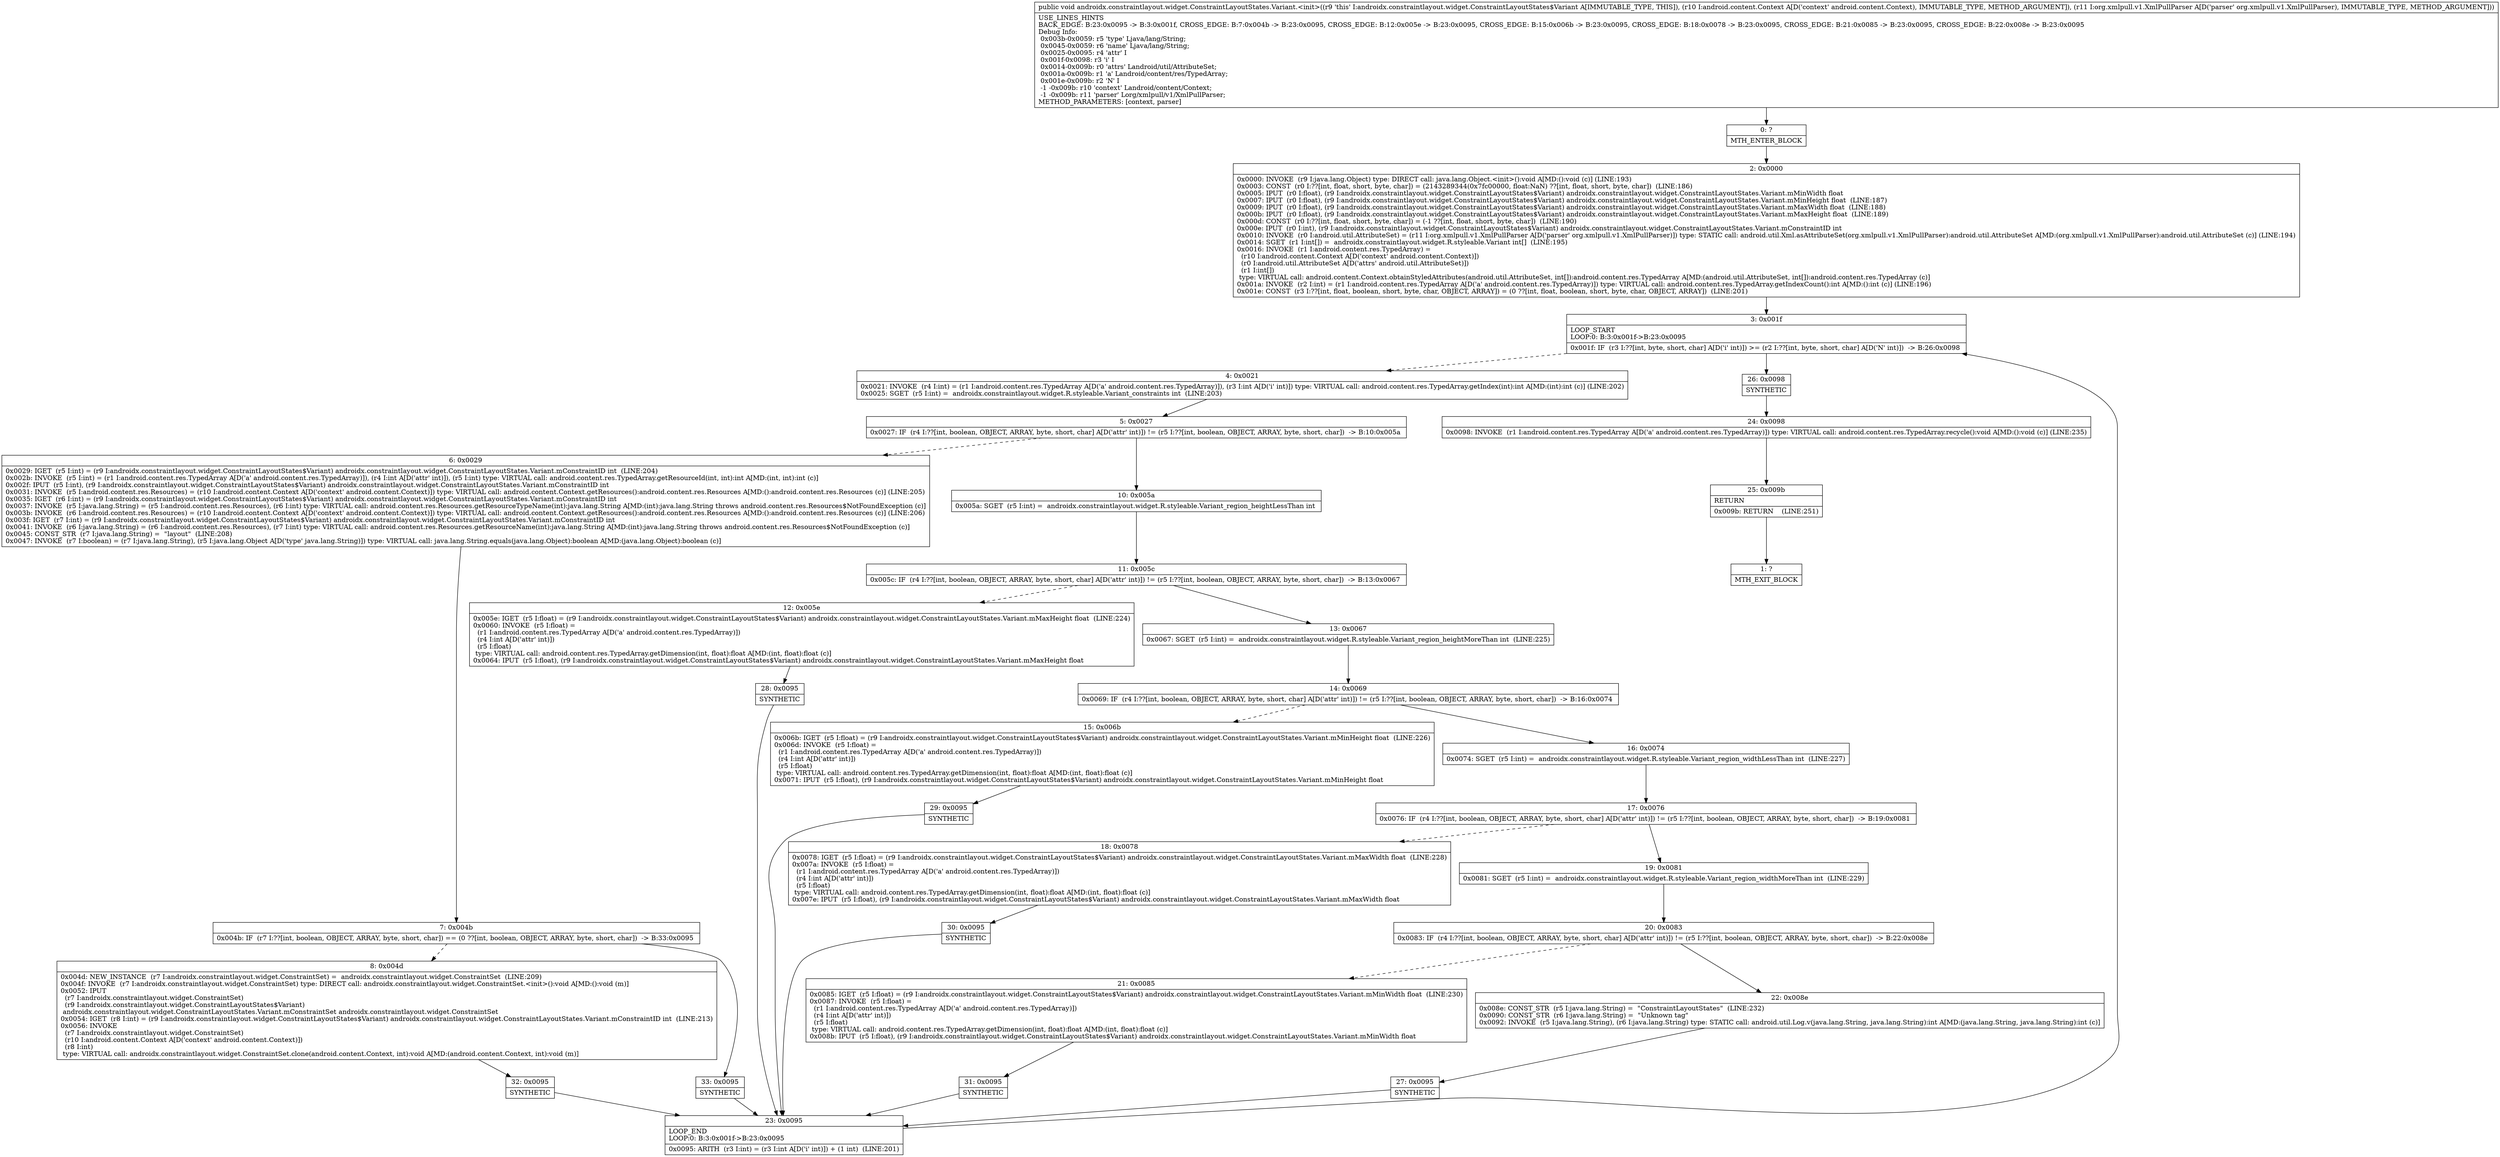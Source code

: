 digraph "CFG forandroidx.constraintlayout.widget.ConstraintLayoutStates.Variant.\<init\>(Landroid\/content\/Context;Lorg\/xmlpull\/v1\/XmlPullParser;)V" {
Node_0 [shape=record,label="{0\:\ ?|MTH_ENTER_BLOCK\l}"];
Node_2 [shape=record,label="{2\:\ 0x0000|0x0000: INVOKE  (r9 I:java.lang.Object) type: DIRECT call: java.lang.Object.\<init\>():void A[MD:():void (c)] (LINE:193)\l0x0003: CONST  (r0 I:??[int, float, short, byte, char]) = (2143289344(0x7fc00000, float:NaN) ??[int, float, short, byte, char])  (LINE:186)\l0x0005: IPUT  (r0 I:float), (r9 I:androidx.constraintlayout.widget.ConstraintLayoutStates$Variant) androidx.constraintlayout.widget.ConstraintLayoutStates.Variant.mMinWidth float \l0x0007: IPUT  (r0 I:float), (r9 I:androidx.constraintlayout.widget.ConstraintLayoutStates$Variant) androidx.constraintlayout.widget.ConstraintLayoutStates.Variant.mMinHeight float  (LINE:187)\l0x0009: IPUT  (r0 I:float), (r9 I:androidx.constraintlayout.widget.ConstraintLayoutStates$Variant) androidx.constraintlayout.widget.ConstraintLayoutStates.Variant.mMaxWidth float  (LINE:188)\l0x000b: IPUT  (r0 I:float), (r9 I:androidx.constraintlayout.widget.ConstraintLayoutStates$Variant) androidx.constraintlayout.widget.ConstraintLayoutStates.Variant.mMaxHeight float  (LINE:189)\l0x000d: CONST  (r0 I:??[int, float, short, byte, char]) = (\-1 ??[int, float, short, byte, char])  (LINE:190)\l0x000e: IPUT  (r0 I:int), (r9 I:androidx.constraintlayout.widget.ConstraintLayoutStates$Variant) androidx.constraintlayout.widget.ConstraintLayoutStates.Variant.mConstraintID int \l0x0010: INVOKE  (r0 I:android.util.AttributeSet) = (r11 I:org.xmlpull.v1.XmlPullParser A[D('parser' org.xmlpull.v1.XmlPullParser)]) type: STATIC call: android.util.Xml.asAttributeSet(org.xmlpull.v1.XmlPullParser):android.util.AttributeSet A[MD:(org.xmlpull.v1.XmlPullParser):android.util.AttributeSet (c)] (LINE:194)\l0x0014: SGET  (r1 I:int[]) =  androidx.constraintlayout.widget.R.styleable.Variant int[]  (LINE:195)\l0x0016: INVOKE  (r1 I:android.content.res.TypedArray) = \l  (r10 I:android.content.Context A[D('context' android.content.Context)])\l  (r0 I:android.util.AttributeSet A[D('attrs' android.util.AttributeSet)])\l  (r1 I:int[])\l type: VIRTUAL call: android.content.Context.obtainStyledAttributes(android.util.AttributeSet, int[]):android.content.res.TypedArray A[MD:(android.util.AttributeSet, int[]):android.content.res.TypedArray (c)]\l0x001a: INVOKE  (r2 I:int) = (r1 I:android.content.res.TypedArray A[D('a' android.content.res.TypedArray)]) type: VIRTUAL call: android.content.res.TypedArray.getIndexCount():int A[MD:():int (c)] (LINE:196)\l0x001e: CONST  (r3 I:??[int, float, boolean, short, byte, char, OBJECT, ARRAY]) = (0 ??[int, float, boolean, short, byte, char, OBJECT, ARRAY])  (LINE:201)\l}"];
Node_3 [shape=record,label="{3\:\ 0x001f|LOOP_START\lLOOP:0: B:3:0x001f\-\>B:23:0x0095\l|0x001f: IF  (r3 I:??[int, byte, short, char] A[D('i' int)]) \>= (r2 I:??[int, byte, short, char] A[D('N' int)])  \-\> B:26:0x0098 \l}"];
Node_4 [shape=record,label="{4\:\ 0x0021|0x0021: INVOKE  (r4 I:int) = (r1 I:android.content.res.TypedArray A[D('a' android.content.res.TypedArray)]), (r3 I:int A[D('i' int)]) type: VIRTUAL call: android.content.res.TypedArray.getIndex(int):int A[MD:(int):int (c)] (LINE:202)\l0x0025: SGET  (r5 I:int) =  androidx.constraintlayout.widget.R.styleable.Variant_constraints int  (LINE:203)\l}"];
Node_5 [shape=record,label="{5\:\ 0x0027|0x0027: IF  (r4 I:??[int, boolean, OBJECT, ARRAY, byte, short, char] A[D('attr' int)]) != (r5 I:??[int, boolean, OBJECT, ARRAY, byte, short, char])  \-\> B:10:0x005a \l}"];
Node_6 [shape=record,label="{6\:\ 0x0029|0x0029: IGET  (r5 I:int) = (r9 I:androidx.constraintlayout.widget.ConstraintLayoutStates$Variant) androidx.constraintlayout.widget.ConstraintLayoutStates.Variant.mConstraintID int  (LINE:204)\l0x002b: INVOKE  (r5 I:int) = (r1 I:android.content.res.TypedArray A[D('a' android.content.res.TypedArray)]), (r4 I:int A[D('attr' int)]), (r5 I:int) type: VIRTUAL call: android.content.res.TypedArray.getResourceId(int, int):int A[MD:(int, int):int (c)]\l0x002f: IPUT  (r5 I:int), (r9 I:androidx.constraintlayout.widget.ConstraintLayoutStates$Variant) androidx.constraintlayout.widget.ConstraintLayoutStates.Variant.mConstraintID int \l0x0031: INVOKE  (r5 I:android.content.res.Resources) = (r10 I:android.content.Context A[D('context' android.content.Context)]) type: VIRTUAL call: android.content.Context.getResources():android.content.res.Resources A[MD:():android.content.res.Resources (c)] (LINE:205)\l0x0035: IGET  (r6 I:int) = (r9 I:androidx.constraintlayout.widget.ConstraintLayoutStates$Variant) androidx.constraintlayout.widget.ConstraintLayoutStates.Variant.mConstraintID int \l0x0037: INVOKE  (r5 I:java.lang.String) = (r5 I:android.content.res.Resources), (r6 I:int) type: VIRTUAL call: android.content.res.Resources.getResourceTypeName(int):java.lang.String A[MD:(int):java.lang.String throws android.content.res.Resources$NotFoundException (c)]\l0x003b: INVOKE  (r6 I:android.content.res.Resources) = (r10 I:android.content.Context A[D('context' android.content.Context)]) type: VIRTUAL call: android.content.Context.getResources():android.content.res.Resources A[MD:():android.content.res.Resources (c)] (LINE:206)\l0x003f: IGET  (r7 I:int) = (r9 I:androidx.constraintlayout.widget.ConstraintLayoutStates$Variant) androidx.constraintlayout.widget.ConstraintLayoutStates.Variant.mConstraintID int \l0x0041: INVOKE  (r6 I:java.lang.String) = (r6 I:android.content.res.Resources), (r7 I:int) type: VIRTUAL call: android.content.res.Resources.getResourceName(int):java.lang.String A[MD:(int):java.lang.String throws android.content.res.Resources$NotFoundException (c)]\l0x0045: CONST_STR  (r7 I:java.lang.String) =  \"layout\"  (LINE:208)\l0x0047: INVOKE  (r7 I:boolean) = (r7 I:java.lang.String), (r5 I:java.lang.Object A[D('type' java.lang.String)]) type: VIRTUAL call: java.lang.String.equals(java.lang.Object):boolean A[MD:(java.lang.Object):boolean (c)]\l}"];
Node_7 [shape=record,label="{7\:\ 0x004b|0x004b: IF  (r7 I:??[int, boolean, OBJECT, ARRAY, byte, short, char]) == (0 ??[int, boolean, OBJECT, ARRAY, byte, short, char])  \-\> B:33:0x0095 \l}"];
Node_8 [shape=record,label="{8\:\ 0x004d|0x004d: NEW_INSTANCE  (r7 I:androidx.constraintlayout.widget.ConstraintSet) =  androidx.constraintlayout.widget.ConstraintSet  (LINE:209)\l0x004f: INVOKE  (r7 I:androidx.constraintlayout.widget.ConstraintSet) type: DIRECT call: androidx.constraintlayout.widget.ConstraintSet.\<init\>():void A[MD:():void (m)]\l0x0052: IPUT  \l  (r7 I:androidx.constraintlayout.widget.ConstraintSet)\l  (r9 I:androidx.constraintlayout.widget.ConstraintLayoutStates$Variant)\l androidx.constraintlayout.widget.ConstraintLayoutStates.Variant.mConstraintSet androidx.constraintlayout.widget.ConstraintSet \l0x0054: IGET  (r8 I:int) = (r9 I:androidx.constraintlayout.widget.ConstraintLayoutStates$Variant) androidx.constraintlayout.widget.ConstraintLayoutStates.Variant.mConstraintID int  (LINE:213)\l0x0056: INVOKE  \l  (r7 I:androidx.constraintlayout.widget.ConstraintSet)\l  (r10 I:android.content.Context A[D('context' android.content.Context)])\l  (r8 I:int)\l type: VIRTUAL call: androidx.constraintlayout.widget.ConstraintSet.clone(android.content.Context, int):void A[MD:(android.content.Context, int):void (m)]\l}"];
Node_32 [shape=record,label="{32\:\ 0x0095|SYNTHETIC\l}"];
Node_23 [shape=record,label="{23\:\ 0x0095|LOOP_END\lLOOP:0: B:3:0x001f\-\>B:23:0x0095\l|0x0095: ARITH  (r3 I:int) = (r3 I:int A[D('i' int)]) + (1 int)  (LINE:201)\l}"];
Node_33 [shape=record,label="{33\:\ 0x0095|SYNTHETIC\l}"];
Node_10 [shape=record,label="{10\:\ 0x005a|0x005a: SGET  (r5 I:int) =  androidx.constraintlayout.widget.R.styleable.Variant_region_heightLessThan int \l}"];
Node_11 [shape=record,label="{11\:\ 0x005c|0x005c: IF  (r4 I:??[int, boolean, OBJECT, ARRAY, byte, short, char] A[D('attr' int)]) != (r5 I:??[int, boolean, OBJECT, ARRAY, byte, short, char])  \-\> B:13:0x0067 \l}"];
Node_12 [shape=record,label="{12\:\ 0x005e|0x005e: IGET  (r5 I:float) = (r9 I:androidx.constraintlayout.widget.ConstraintLayoutStates$Variant) androidx.constraintlayout.widget.ConstraintLayoutStates.Variant.mMaxHeight float  (LINE:224)\l0x0060: INVOKE  (r5 I:float) = \l  (r1 I:android.content.res.TypedArray A[D('a' android.content.res.TypedArray)])\l  (r4 I:int A[D('attr' int)])\l  (r5 I:float)\l type: VIRTUAL call: android.content.res.TypedArray.getDimension(int, float):float A[MD:(int, float):float (c)]\l0x0064: IPUT  (r5 I:float), (r9 I:androidx.constraintlayout.widget.ConstraintLayoutStates$Variant) androidx.constraintlayout.widget.ConstraintLayoutStates.Variant.mMaxHeight float \l}"];
Node_28 [shape=record,label="{28\:\ 0x0095|SYNTHETIC\l}"];
Node_13 [shape=record,label="{13\:\ 0x0067|0x0067: SGET  (r5 I:int) =  androidx.constraintlayout.widget.R.styleable.Variant_region_heightMoreThan int  (LINE:225)\l}"];
Node_14 [shape=record,label="{14\:\ 0x0069|0x0069: IF  (r4 I:??[int, boolean, OBJECT, ARRAY, byte, short, char] A[D('attr' int)]) != (r5 I:??[int, boolean, OBJECT, ARRAY, byte, short, char])  \-\> B:16:0x0074 \l}"];
Node_15 [shape=record,label="{15\:\ 0x006b|0x006b: IGET  (r5 I:float) = (r9 I:androidx.constraintlayout.widget.ConstraintLayoutStates$Variant) androidx.constraintlayout.widget.ConstraintLayoutStates.Variant.mMinHeight float  (LINE:226)\l0x006d: INVOKE  (r5 I:float) = \l  (r1 I:android.content.res.TypedArray A[D('a' android.content.res.TypedArray)])\l  (r4 I:int A[D('attr' int)])\l  (r5 I:float)\l type: VIRTUAL call: android.content.res.TypedArray.getDimension(int, float):float A[MD:(int, float):float (c)]\l0x0071: IPUT  (r5 I:float), (r9 I:androidx.constraintlayout.widget.ConstraintLayoutStates$Variant) androidx.constraintlayout.widget.ConstraintLayoutStates.Variant.mMinHeight float \l}"];
Node_29 [shape=record,label="{29\:\ 0x0095|SYNTHETIC\l}"];
Node_16 [shape=record,label="{16\:\ 0x0074|0x0074: SGET  (r5 I:int) =  androidx.constraintlayout.widget.R.styleable.Variant_region_widthLessThan int  (LINE:227)\l}"];
Node_17 [shape=record,label="{17\:\ 0x0076|0x0076: IF  (r4 I:??[int, boolean, OBJECT, ARRAY, byte, short, char] A[D('attr' int)]) != (r5 I:??[int, boolean, OBJECT, ARRAY, byte, short, char])  \-\> B:19:0x0081 \l}"];
Node_18 [shape=record,label="{18\:\ 0x0078|0x0078: IGET  (r5 I:float) = (r9 I:androidx.constraintlayout.widget.ConstraintLayoutStates$Variant) androidx.constraintlayout.widget.ConstraintLayoutStates.Variant.mMaxWidth float  (LINE:228)\l0x007a: INVOKE  (r5 I:float) = \l  (r1 I:android.content.res.TypedArray A[D('a' android.content.res.TypedArray)])\l  (r4 I:int A[D('attr' int)])\l  (r5 I:float)\l type: VIRTUAL call: android.content.res.TypedArray.getDimension(int, float):float A[MD:(int, float):float (c)]\l0x007e: IPUT  (r5 I:float), (r9 I:androidx.constraintlayout.widget.ConstraintLayoutStates$Variant) androidx.constraintlayout.widget.ConstraintLayoutStates.Variant.mMaxWidth float \l}"];
Node_30 [shape=record,label="{30\:\ 0x0095|SYNTHETIC\l}"];
Node_19 [shape=record,label="{19\:\ 0x0081|0x0081: SGET  (r5 I:int) =  androidx.constraintlayout.widget.R.styleable.Variant_region_widthMoreThan int  (LINE:229)\l}"];
Node_20 [shape=record,label="{20\:\ 0x0083|0x0083: IF  (r4 I:??[int, boolean, OBJECT, ARRAY, byte, short, char] A[D('attr' int)]) != (r5 I:??[int, boolean, OBJECT, ARRAY, byte, short, char])  \-\> B:22:0x008e \l}"];
Node_21 [shape=record,label="{21\:\ 0x0085|0x0085: IGET  (r5 I:float) = (r9 I:androidx.constraintlayout.widget.ConstraintLayoutStates$Variant) androidx.constraintlayout.widget.ConstraintLayoutStates.Variant.mMinWidth float  (LINE:230)\l0x0087: INVOKE  (r5 I:float) = \l  (r1 I:android.content.res.TypedArray A[D('a' android.content.res.TypedArray)])\l  (r4 I:int A[D('attr' int)])\l  (r5 I:float)\l type: VIRTUAL call: android.content.res.TypedArray.getDimension(int, float):float A[MD:(int, float):float (c)]\l0x008b: IPUT  (r5 I:float), (r9 I:androidx.constraintlayout.widget.ConstraintLayoutStates$Variant) androidx.constraintlayout.widget.ConstraintLayoutStates.Variant.mMinWidth float \l}"];
Node_31 [shape=record,label="{31\:\ 0x0095|SYNTHETIC\l}"];
Node_22 [shape=record,label="{22\:\ 0x008e|0x008e: CONST_STR  (r5 I:java.lang.String) =  \"ConstraintLayoutStates\"  (LINE:232)\l0x0090: CONST_STR  (r6 I:java.lang.String) =  \"Unknown tag\" \l0x0092: INVOKE  (r5 I:java.lang.String), (r6 I:java.lang.String) type: STATIC call: android.util.Log.v(java.lang.String, java.lang.String):int A[MD:(java.lang.String, java.lang.String):int (c)]\l}"];
Node_27 [shape=record,label="{27\:\ 0x0095|SYNTHETIC\l}"];
Node_26 [shape=record,label="{26\:\ 0x0098|SYNTHETIC\l}"];
Node_24 [shape=record,label="{24\:\ 0x0098|0x0098: INVOKE  (r1 I:android.content.res.TypedArray A[D('a' android.content.res.TypedArray)]) type: VIRTUAL call: android.content.res.TypedArray.recycle():void A[MD:():void (c)] (LINE:235)\l}"];
Node_25 [shape=record,label="{25\:\ 0x009b|RETURN\l|0x009b: RETURN    (LINE:251)\l}"];
Node_1 [shape=record,label="{1\:\ ?|MTH_EXIT_BLOCK\l}"];
MethodNode[shape=record,label="{public void androidx.constraintlayout.widget.ConstraintLayoutStates.Variant.\<init\>((r9 'this' I:androidx.constraintlayout.widget.ConstraintLayoutStates$Variant A[IMMUTABLE_TYPE, THIS]), (r10 I:android.content.Context A[D('context' android.content.Context), IMMUTABLE_TYPE, METHOD_ARGUMENT]), (r11 I:org.xmlpull.v1.XmlPullParser A[D('parser' org.xmlpull.v1.XmlPullParser), IMMUTABLE_TYPE, METHOD_ARGUMENT]))  | USE_LINES_HINTS\lBACK_EDGE: B:23:0x0095 \-\> B:3:0x001f, CROSS_EDGE: B:7:0x004b \-\> B:23:0x0095, CROSS_EDGE: B:12:0x005e \-\> B:23:0x0095, CROSS_EDGE: B:15:0x006b \-\> B:23:0x0095, CROSS_EDGE: B:18:0x0078 \-\> B:23:0x0095, CROSS_EDGE: B:21:0x0085 \-\> B:23:0x0095, CROSS_EDGE: B:22:0x008e \-\> B:23:0x0095\lDebug Info:\l  0x003b\-0x0059: r5 'type' Ljava\/lang\/String;\l  0x0045\-0x0059: r6 'name' Ljava\/lang\/String;\l  0x0025\-0x0095: r4 'attr' I\l  0x001f\-0x0098: r3 'i' I\l  0x0014\-0x009b: r0 'attrs' Landroid\/util\/AttributeSet;\l  0x001a\-0x009b: r1 'a' Landroid\/content\/res\/TypedArray;\l  0x001e\-0x009b: r2 'N' I\l  \-1 \-0x009b: r10 'context' Landroid\/content\/Context;\l  \-1 \-0x009b: r11 'parser' Lorg\/xmlpull\/v1\/XmlPullParser;\lMETHOD_PARAMETERS: [context, parser]\l}"];
MethodNode -> Node_0;Node_0 -> Node_2;
Node_2 -> Node_3;
Node_3 -> Node_4[style=dashed];
Node_3 -> Node_26;
Node_4 -> Node_5;
Node_5 -> Node_6[style=dashed];
Node_5 -> Node_10;
Node_6 -> Node_7;
Node_7 -> Node_8[style=dashed];
Node_7 -> Node_33;
Node_8 -> Node_32;
Node_32 -> Node_23;
Node_23 -> Node_3;
Node_33 -> Node_23;
Node_10 -> Node_11;
Node_11 -> Node_12[style=dashed];
Node_11 -> Node_13;
Node_12 -> Node_28;
Node_28 -> Node_23;
Node_13 -> Node_14;
Node_14 -> Node_15[style=dashed];
Node_14 -> Node_16;
Node_15 -> Node_29;
Node_29 -> Node_23;
Node_16 -> Node_17;
Node_17 -> Node_18[style=dashed];
Node_17 -> Node_19;
Node_18 -> Node_30;
Node_30 -> Node_23;
Node_19 -> Node_20;
Node_20 -> Node_21[style=dashed];
Node_20 -> Node_22;
Node_21 -> Node_31;
Node_31 -> Node_23;
Node_22 -> Node_27;
Node_27 -> Node_23;
Node_26 -> Node_24;
Node_24 -> Node_25;
Node_25 -> Node_1;
}

